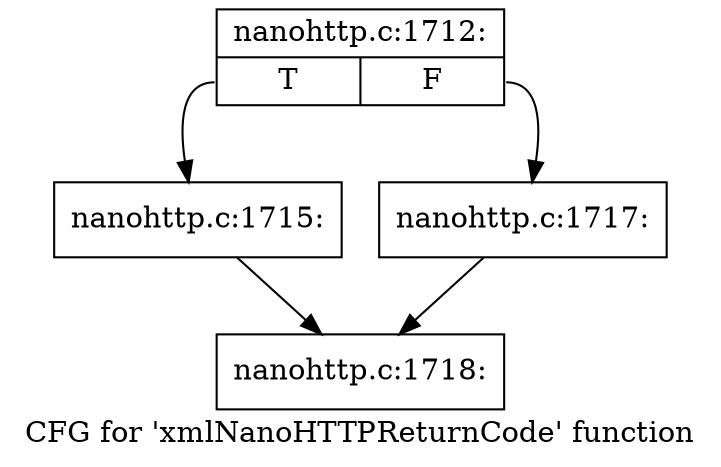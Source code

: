 digraph "CFG for 'xmlNanoHTTPReturnCode' function" {
	label="CFG for 'xmlNanoHTTPReturnCode' function";

	Node0x44329d0 [shape=record,label="{nanohttp.c:1712:|{<s0>T|<s1>F}}"];
	Node0x44329d0:s0 -> Node0x442da50;
	Node0x44329d0:s1 -> Node0x442daa0;
	Node0x442da50 [shape=record,label="{nanohttp.c:1715:}"];
	Node0x442da50 -> Node0x4422690;
	Node0x442daa0 [shape=record,label="{nanohttp.c:1717:}"];
	Node0x442daa0 -> Node0x4422690;
	Node0x4422690 [shape=record,label="{nanohttp.c:1718:}"];
}

